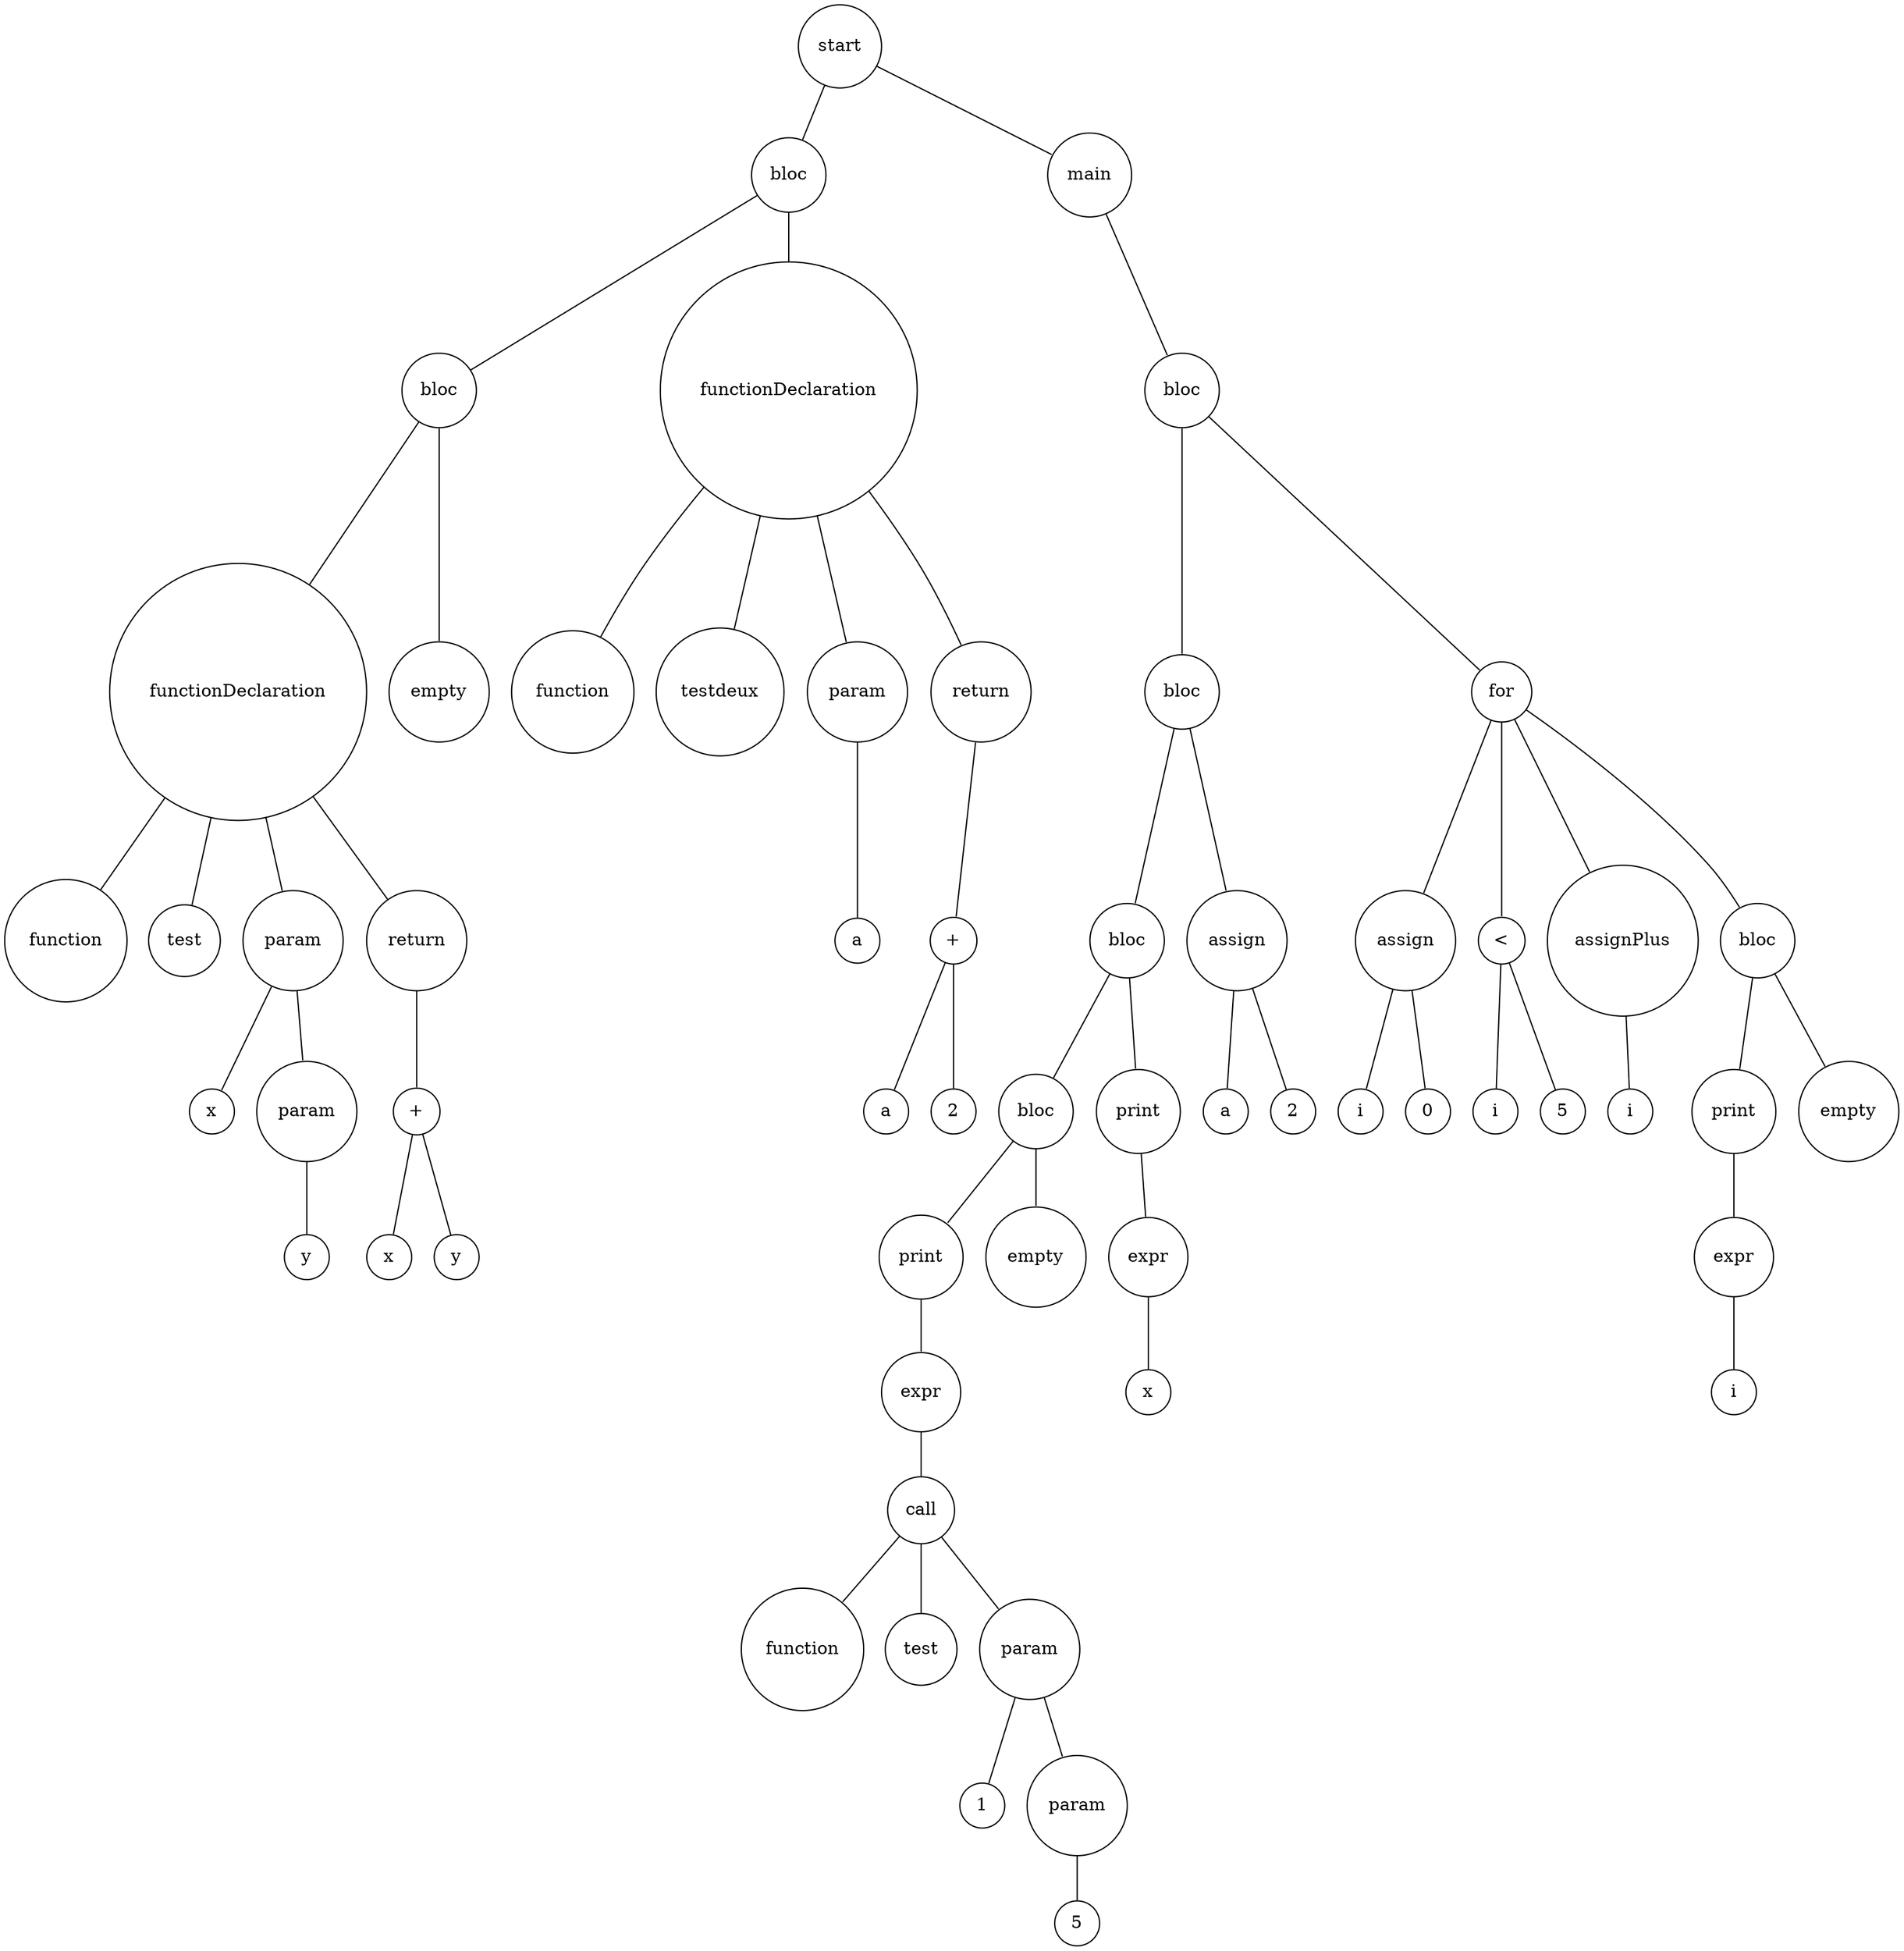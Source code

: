 digraph {
	node [shape=circle]
	"63a5a592-aa7c-4ab1-b315-1a3bd051a804" [label=start]
	"19991e98-714d-4bb9-96bb-fe8d783fdc6b" [label=bloc]
	"ada9435f-68f4-405f-9b22-754766333b70" [label=bloc]
	"7d2ba536-9ed3-449c-8dfb-256c53008621" [label=functionDeclaration]
	"ef05e516-f4d3-437b-9234-3f13f56ec5c9" [label=function]
	"7d2ba536-9ed3-449c-8dfb-256c53008621" -> "ef05e516-f4d3-437b-9234-3f13f56ec5c9" [arrowsize=0]
	"d4c85490-7645-4df1-adfa-98ff4dba0353" [label=test]
	"7d2ba536-9ed3-449c-8dfb-256c53008621" -> "d4c85490-7645-4df1-adfa-98ff4dba0353" [arrowsize=0]
	"bbb74fc2-d2ef-40c0-b251-1d7628eef6fc" [label=param]
	"38ec6d96-58f7-47bc-8aa6-8ac9ac126bd8" [label=x]
	"bbb74fc2-d2ef-40c0-b251-1d7628eef6fc" -> "38ec6d96-58f7-47bc-8aa6-8ac9ac126bd8" [arrowsize=0]
	"3b7c5d6d-2393-40c1-8ef3-787f5081ae7b" [label=param]
	"66741912-e0d5-4d19-bef1-d9f75a228584" [label=y]
	"3b7c5d6d-2393-40c1-8ef3-787f5081ae7b" -> "66741912-e0d5-4d19-bef1-d9f75a228584" [arrowsize=0]
	"bbb74fc2-d2ef-40c0-b251-1d7628eef6fc" -> "3b7c5d6d-2393-40c1-8ef3-787f5081ae7b" [arrowsize=0]
	"7d2ba536-9ed3-449c-8dfb-256c53008621" -> "bbb74fc2-d2ef-40c0-b251-1d7628eef6fc" [arrowsize=0]
	"24c988e7-0dd3-4dfe-9253-f9b5ec0769b6" [label=return]
	"45a1d240-c051-49c1-9017-a8a2feca9591" [label="+"]
	"fe2ee510-6557-46f7-b17a-b9bf1e0deb14" [label=x]
	"45a1d240-c051-49c1-9017-a8a2feca9591" -> "fe2ee510-6557-46f7-b17a-b9bf1e0deb14" [arrowsize=0]
	"3b7ecab8-ea81-4262-ad99-fe93dab8973a" [label=y]
	"45a1d240-c051-49c1-9017-a8a2feca9591" -> "3b7ecab8-ea81-4262-ad99-fe93dab8973a" [arrowsize=0]
	"24c988e7-0dd3-4dfe-9253-f9b5ec0769b6" -> "45a1d240-c051-49c1-9017-a8a2feca9591" [arrowsize=0]
	"7d2ba536-9ed3-449c-8dfb-256c53008621" -> "24c988e7-0dd3-4dfe-9253-f9b5ec0769b6" [arrowsize=0]
	"ada9435f-68f4-405f-9b22-754766333b70" -> "7d2ba536-9ed3-449c-8dfb-256c53008621" [arrowsize=0]
	"ce87a742-37e1-48de-b4de-9753c253fc4a" [label=empty]
	"ada9435f-68f4-405f-9b22-754766333b70" -> "ce87a742-37e1-48de-b4de-9753c253fc4a" [arrowsize=0]
	"19991e98-714d-4bb9-96bb-fe8d783fdc6b" -> "ada9435f-68f4-405f-9b22-754766333b70" [arrowsize=0]
	"da4d4b3f-f73b-4430-a973-259449428e19" [label=functionDeclaration]
	"c23c9164-b68f-4745-bda4-c05c864ec7b3" [label=function]
	"da4d4b3f-f73b-4430-a973-259449428e19" -> "c23c9164-b68f-4745-bda4-c05c864ec7b3" [arrowsize=0]
	"3d3409a4-069b-47b6-a058-107352ee218d" [label=testdeux]
	"da4d4b3f-f73b-4430-a973-259449428e19" -> "3d3409a4-069b-47b6-a058-107352ee218d" [arrowsize=0]
	"cec3175a-1f01-4e8c-becb-a9b5067457a2" [label=param]
	"671c1b94-77ea-429b-afd4-64ce13f3b3e1" [label=a]
	"cec3175a-1f01-4e8c-becb-a9b5067457a2" -> "671c1b94-77ea-429b-afd4-64ce13f3b3e1" [arrowsize=0]
	"da4d4b3f-f73b-4430-a973-259449428e19" -> "cec3175a-1f01-4e8c-becb-a9b5067457a2" [arrowsize=0]
	"03b7c7c2-dbad-4b22-912b-8b23e6cedb2a" [label=return]
	"1ec140a1-b407-49e2-b17e-3fa439aa29dc" [label="+"]
	"ed7e0572-d25e-4368-b7ba-774fbcd7f7e0" [label=a]
	"1ec140a1-b407-49e2-b17e-3fa439aa29dc" -> "ed7e0572-d25e-4368-b7ba-774fbcd7f7e0" [arrowsize=0]
	"70833357-a87d-419e-8110-7c75ba05bec9" [label=2]
	"1ec140a1-b407-49e2-b17e-3fa439aa29dc" -> "70833357-a87d-419e-8110-7c75ba05bec9" [arrowsize=0]
	"03b7c7c2-dbad-4b22-912b-8b23e6cedb2a" -> "1ec140a1-b407-49e2-b17e-3fa439aa29dc" [arrowsize=0]
	"da4d4b3f-f73b-4430-a973-259449428e19" -> "03b7c7c2-dbad-4b22-912b-8b23e6cedb2a" [arrowsize=0]
	"19991e98-714d-4bb9-96bb-fe8d783fdc6b" -> "da4d4b3f-f73b-4430-a973-259449428e19" [arrowsize=0]
	"63a5a592-aa7c-4ab1-b315-1a3bd051a804" -> "19991e98-714d-4bb9-96bb-fe8d783fdc6b" [arrowsize=0]
	"7e126381-819f-4cdb-8fb3-41daf989527b" [label=main]
	"e389958a-be50-4d24-8316-c931e5ad8423" [label=bloc]
	"d2f0f808-a5b5-4401-9667-dd9f2a5c52ef" [label=bloc]
	"da0150c0-a295-45b2-a647-f0be8ef5f1a6" [label=bloc]
	"07ad90fd-916c-4027-899a-02e45f82c846" [label=bloc]
	"0709bf36-20c3-4900-b65d-438c172d9863" [label=print]
	"10492cdd-293d-4811-9315-eb73507dcbcd" [label=expr]
	"6cb72967-dbbd-4157-be43-20870437d681" [label=call]
	"5a152c75-9ca5-43f6-b799-7b42a8ea07b6" [label=function]
	"6cb72967-dbbd-4157-be43-20870437d681" -> "5a152c75-9ca5-43f6-b799-7b42a8ea07b6" [arrowsize=0]
	"7242eb3e-e927-4d49-b65d-b7390591224c" [label=test]
	"6cb72967-dbbd-4157-be43-20870437d681" -> "7242eb3e-e927-4d49-b65d-b7390591224c" [arrowsize=0]
	"44b78d6c-1bd5-4ea4-9219-42563d3a47a3" [label=param]
	"718bbc1c-6dba-4d5b-8495-a582d775a6db" [label=1]
	"44b78d6c-1bd5-4ea4-9219-42563d3a47a3" -> "718bbc1c-6dba-4d5b-8495-a582d775a6db" [arrowsize=0]
	"8442a7d5-72f2-4a72-b85a-5155f0fd0671" [label=param]
	"ae177f33-e2c4-41d9-bfac-6be65fa77bf1" [label=5]
	"8442a7d5-72f2-4a72-b85a-5155f0fd0671" -> "ae177f33-e2c4-41d9-bfac-6be65fa77bf1" [arrowsize=0]
	"44b78d6c-1bd5-4ea4-9219-42563d3a47a3" -> "8442a7d5-72f2-4a72-b85a-5155f0fd0671" [arrowsize=0]
	"6cb72967-dbbd-4157-be43-20870437d681" -> "44b78d6c-1bd5-4ea4-9219-42563d3a47a3" [arrowsize=0]
	"10492cdd-293d-4811-9315-eb73507dcbcd" -> "6cb72967-dbbd-4157-be43-20870437d681" [arrowsize=0]
	"0709bf36-20c3-4900-b65d-438c172d9863" -> "10492cdd-293d-4811-9315-eb73507dcbcd" [arrowsize=0]
	"07ad90fd-916c-4027-899a-02e45f82c846" -> "0709bf36-20c3-4900-b65d-438c172d9863" [arrowsize=0]
	"8fe81937-a9ab-4501-bd0c-a7717feea65a" [label=empty]
	"07ad90fd-916c-4027-899a-02e45f82c846" -> "8fe81937-a9ab-4501-bd0c-a7717feea65a" [arrowsize=0]
	"da0150c0-a295-45b2-a647-f0be8ef5f1a6" -> "07ad90fd-916c-4027-899a-02e45f82c846" [arrowsize=0]
	"8a7e8e63-8dd9-4ce4-bfae-d98dff04bf6a" [label=print]
	"6d206492-a589-4fd0-acfa-cd75694c7e02" [label=expr]
	"f8a4cfd6-ac05-41fb-8db2-38932f1b384e" [label=x]
	"6d206492-a589-4fd0-acfa-cd75694c7e02" -> "f8a4cfd6-ac05-41fb-8db2-38932f1b384e" [arrowsize=0]
	"8a7e8e63-8dd9-4ce4-bfae-d98dff04bf6a" -> "6d206492-a589-4fd0-acfa-cd75694c7e02" [arrowsize=0]
	"da0150c0-a295-45b2-a647-f0be8ef5f1a6" -> "8a7e8e63-8dd9-4ce4-bfae-d98dff04bf6a" [arrowsize=0]
	"d2f0f808-a5b5-4401-9667-dd9f2a5c52ef" -> "da0150c0-a295-45b2-a647-f0be8ef5f1a6" [arrowsize=0]
	"2674f155-5fd1-42b6-b75f-bb8a4276117f" [label=assign]
	"281b5319-996d-48ce-ad5f-16d5c62cd49b" [label=a]
	"2674f155-5fd1-42b6-b75f-bb8a4276117f" -> "281b5319-996d-48ce-ad5f-16d5c62cd49b" [arrowsize=0]
	"4a5411a3-dae8-42df-8d89-95f7d413acf2" [label=2]
	"2674f155-5fd1-42b6-b75f-bb8a4276117f" -> "4a5411a3-dae8-42df-8d89-95f7d413acf2" [arrowsize=0]
	"d2f0f808-a5b5-4401-9667-dd9f2a5c52ef" -> "2674f155-5fd1-42b6-b75f-bb8a4276117f" [arrowsize=0]
	"e389958a-be50-4d24-8316-c931e5ad8423" -> "d2f0f808-a5b5-4401-9667-dd9f2a5c52ef" [arrowsize=0]
	"ea780cb0-15f2-48a3-83db-c23c7e26de7c" [label=for]
	"90ae71d3-f080-44aa-b4f9-d4146aa81b8b" [label=assign]
	"f9c8b6b0-38bb-40de-bf2e-94017cc47024" [label=i]
	"90ae71d3-f080-44aa-b4f9-d4146aa81b8b" -> "f9c8b6b0-38bb-40de-bf2e-94017cc47024" [arrowsize=0]
	"4d97e5cf-08f8-4ff5-8c50-22e171ff0e53" [label=0]
	"90ae71d3-f080-44aa-b4f9-d4146aa81b8b" -> "4d97e5cf-08f8-4ff5-8c50-22e171ff0e53" [arrowsize=0]
	"ea780cb0-15f2-48a3-83db-c23c7e26de7c" -> "90ae71d3-f080-44aa-b4f9-d4146aa81b8b" [arrowsize=0]
	"71e09f3e-f608-4d19-8a9f-d2aa058f4c8f" [label="<"]
	"18f7d6a6-52ba-4332-9562-8fe920070901" [label=i]
	"71e09f3e-f608-4d19-8a9f-d2aa058f4c8f" -> "18f7d6a6-52ba-4332-9562-8fe920070901" [arrowsize=0]
	"802d25ba-4446-4684-955e-2c667c5c4dda" [label=5]
	"71e09f3e-f608-4d19-8a9f-d2aa058f4c8f" -> "802d25ba-4446-4684-955e-2c667c5c4dda" [arrowsize=0]
	"ea780cb0-15f2-48a3-83db-c23c7e26de7c" -> "71e09f3e-f608-4d19-8a9f-d2aa058f4c8f" [arrowsize=0]
	"971ffd16-ff1f-40d0-b3e1-048be5946890" [label=assignPlus]
	"7255c5a4-661e-4baa-8f76-1131e308776c" [label=i]
	"971ffd16-ff1f-40d0-b3e1-048be5946890" -> "7255c5a4-661e-4baa-8f76-1131e308776c" [arrowsize=0]
	"ea780cb0-15f2-48a3-83db-c23c7e26de7c" -> "971ffd16-ff1f-40d0-b3e1-048be5946890" [arrowsize=0]
	"d5de0b1d-952d-4e62-a3f7-c1bbdc585f78" [label=bloc]
	"22c8d4b3-da94-4038-adb0-c7660a850ba9" [label=print]
	"6d920cc5-d1b6-49e9-8abc-cb6e5bdd275a" [label=expr]
	"2b7c0871-9d5a-4d8f-a7c2-79f0c14841c1" [label=i]
	"6d920cc5-d1b6-49e9-8abc-cb6e5bdd275a" -> "2b7c0871-9d5a-4d8f-a7c2-79f0c14841c1" [arrowsize=0]
	"22c8d4b3-da94-4038-adb0-c7660a850ba9" -> "6d920cc5-d1b6-49e9-8abc-cb6e5bdd275a" [arrowsize=0]
	"d5de0b1d-952d-4e62-a3f7-c1bbdc585f78" -> "22c8d4b3-da94-4038-adb0-c7660a850ba9" [arrowsize=0]
	"734c7959-6979-47ca-bf83-3fac5302c9a5" [label=empty]
	"d5de0b1d-952d-4e62-a3f7-c1bbdc585f78" -> "734c7959-6979-47ca-bf83-3fac5302c9a5" [arrowsize=0]
	"ea780cb0-15f2-48a3-83db-c23c7e26de7c" -> "d5de0b1d-952d-4e62-a3f7-c1bbdc585f78" [arrowsize=0]
	"e389958a-be50-4d24-8316-c931e5ad8423" -> "ea780cb0-15f2-48a3-83db-c23c7e26de7c" [arrowsize=0]
	"7e126381-819f-4cdb-8fb3-41daf989527b" -> "e389958a-be50-4d24-8316-c931e5ad8423" [arrowsize=0]
	"63a5a592-aa7c-4ab1-b315-1a3bd051a804" -> "7e126381-819f-4cdb-8fb3-41daf989527b" [arrowsize=0]
}
